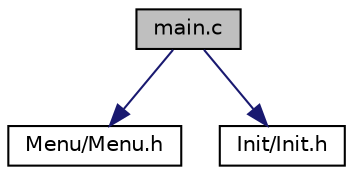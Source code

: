 digraph "main.c"
{
 // LATEX_PDF_SIZE
  edge [fontname="Helvetica",fontsize="10",labelfontname="Helvetica",labelfontsize="10"];
  node [fontname="Helvetica",fontsize="10",shape=record];
  Node0 [label="main.c",height=0.2,width=0.4,color="black", fillcolor="grey75", style="filled", fontcolor="black",tooltip=" "];
  Node0 -> Node1 [color="midnightblue",fontsize="10",style="solid",fontname="Helvetica"];
  Node1 [label="Menu/Menu.h",height=0.2,width=0.4,color="black", fillcolor="white", style="filled",URL="$_menu_8h.html",tooltip=" "];
  Node0 -> Node2 [color="midnightblue",fontsize="10",style="solid",fontname="Helvetica"];
  Node2 [label="Init/Init.h",height=0.2,width=0.4,color="black", fillcolor="white", style="filled",URL="$_init_8h.html",tooltip=" "];
}
